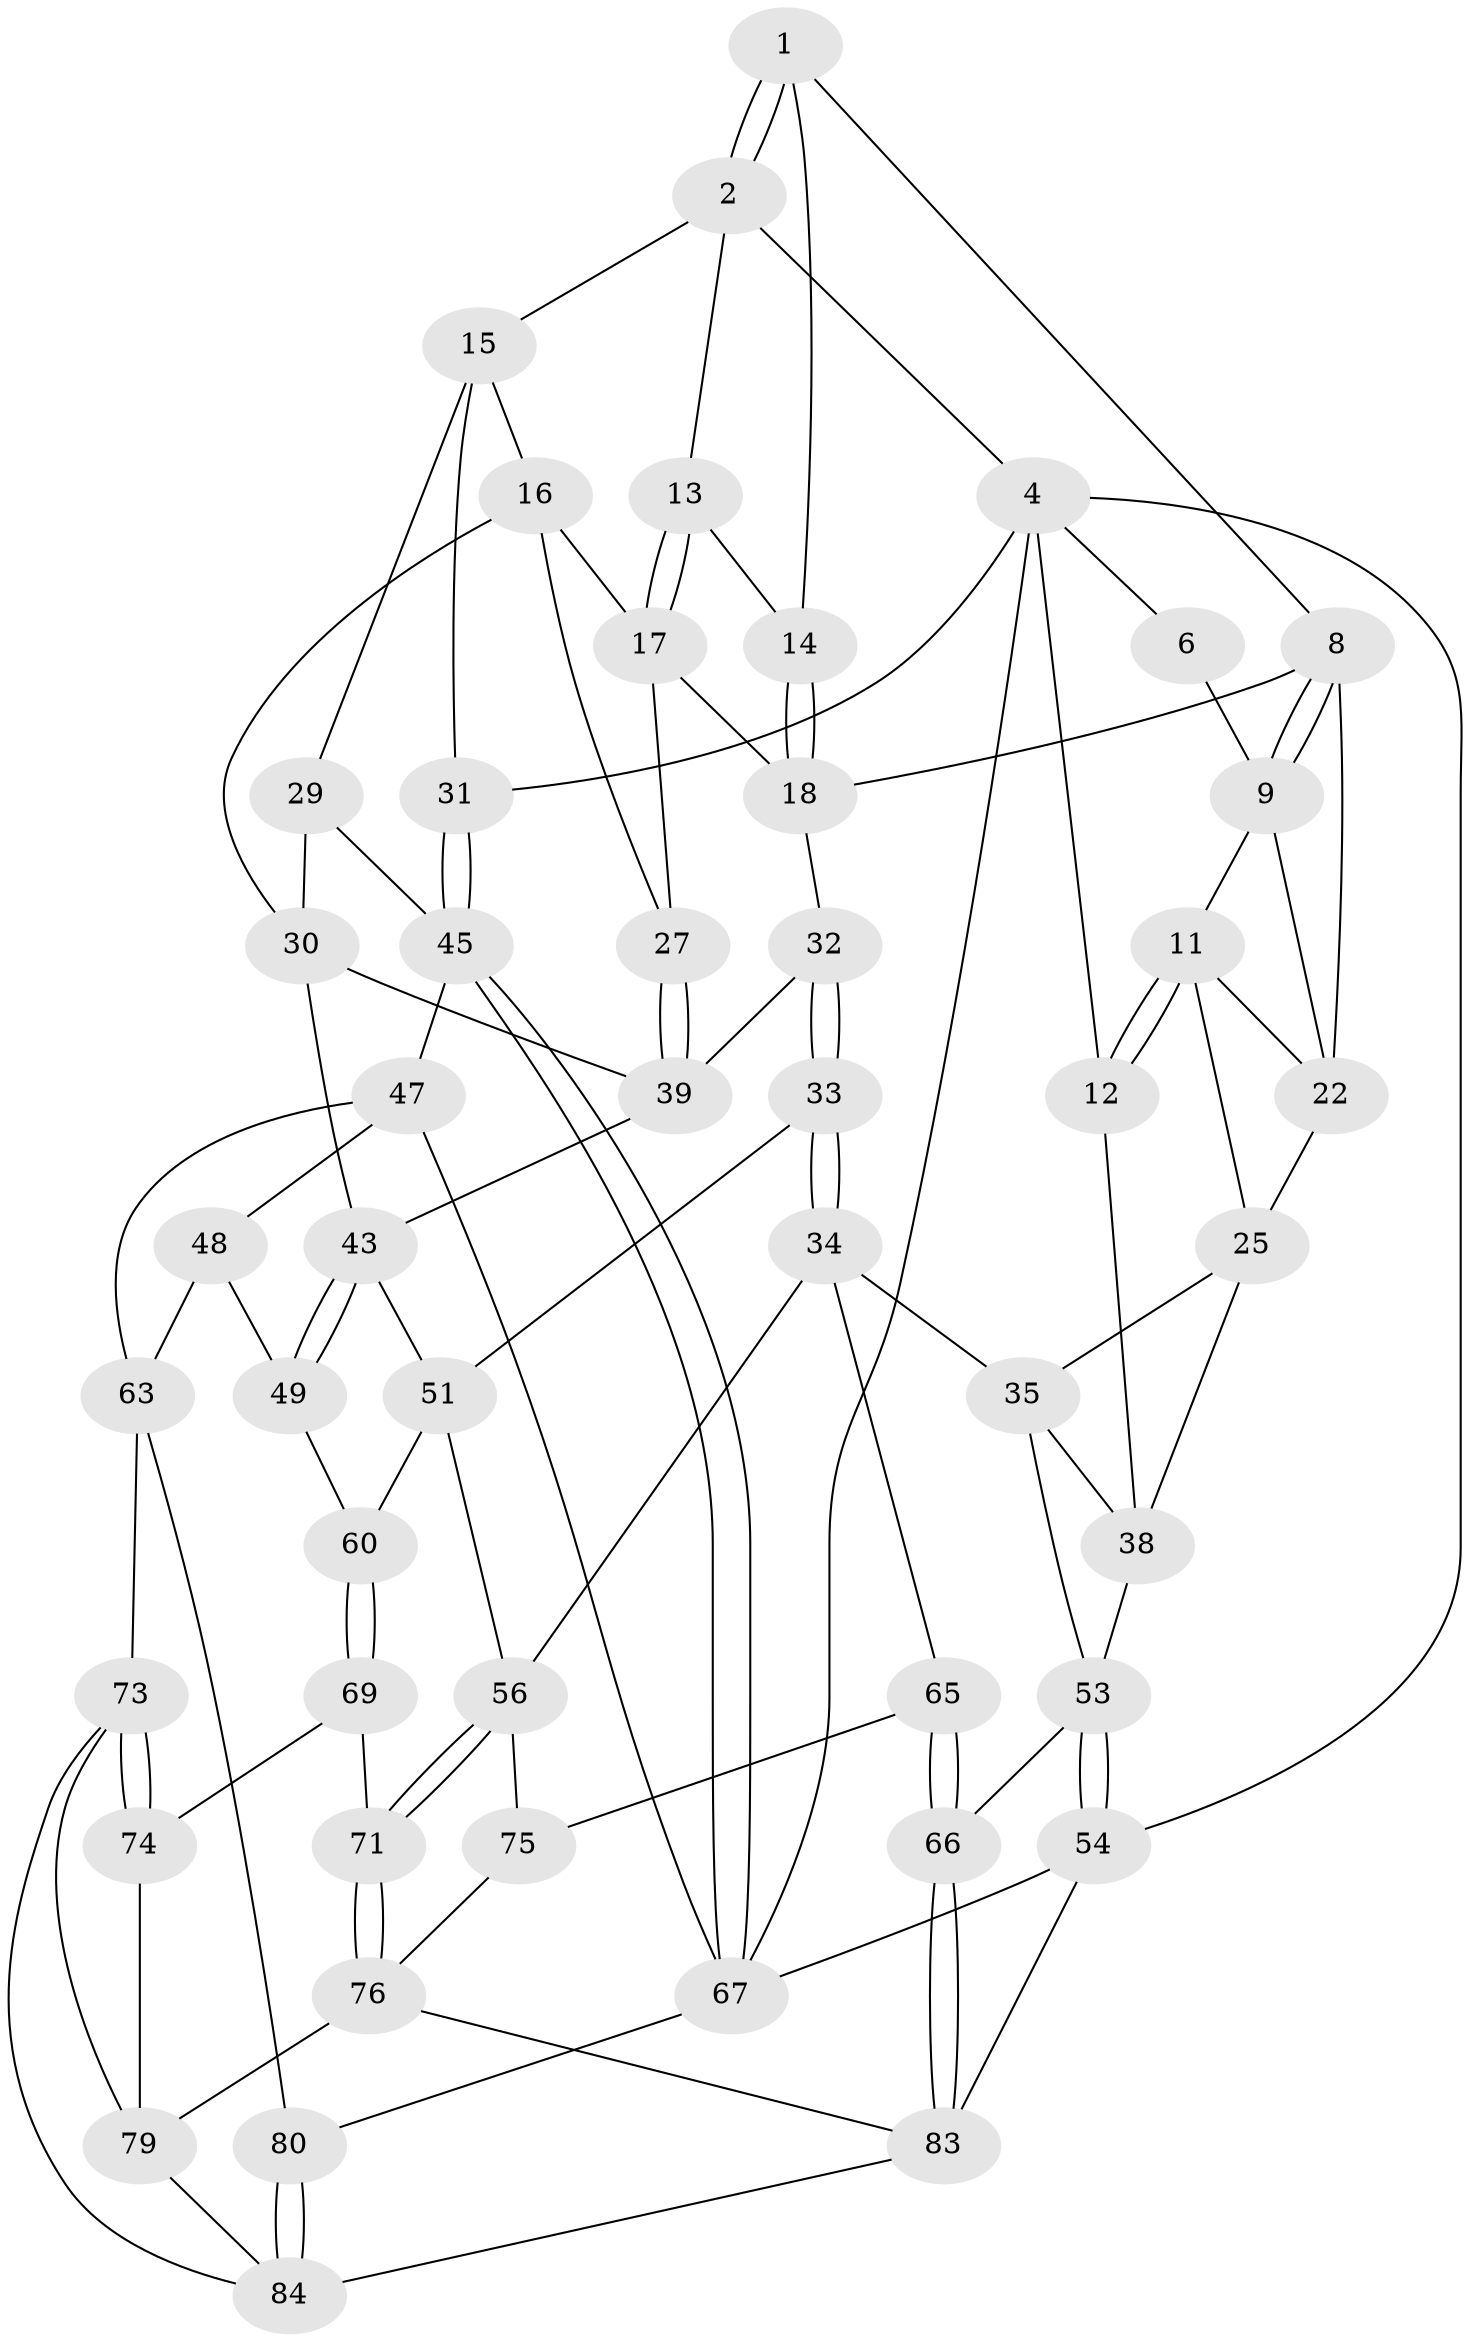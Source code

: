 // Generated by graph-tools (version 1.1) at 2025/24/03/03/25 07:24:31]
// undirected, 50 vertices, 110 edges
graph export_dot {
graph [start="1"]
  node [color=gray90,style=filled];
  1 [pos="+0.41579821974958625+0",super="+7"];
  2 [pos="+0.73108469850575+0",super="+3"];
  4 [pos="+1+0",super="+5"];
  6 [pos="+0.2220954989689274+0"];
  8 [pos="+0.3489053465818202+0.07335742048422907",super="+20"];
  9 [pos="+0.251969579865493+0.05721199175208456",super="+10"];
  11 [pos="+0+0.05499188906637098",super="+23"];
  12 [pos="+0+0.034754992399514545"];
  13 [pos="+0.6391216440685957+0"];
  14 [pos="+0.4855616898195441+0.07561864846226647"];
  15 [pos="+0.8331764712195882+0.03020519281058885",super="+28"];
  16 [pos="+0.6395938254183144+0.16508378609489816",super="+26"];
  17 [pos="+0.6021608751706757+0.12646916276416745",super="+21"];
  18 [pos="+0.47156709605743563+0.19032304313046436",super="+19"];
  22 [pos="+0.25113804044431565+0.05840448956463009",super="+24"];
  25 [pos="+0.21287402793688215+0.22359717331042003",super="+37"];
  27 [pos="+0.6187149684907796+0.24122596263322063"];
  29 [pos="+0.8350935695003391+0.18258615880344567"];
  30 [pos="+0.7963980494044836+0.22456729453088978",super="+42"];
  31 [pos="+1+0.1970590028954406"];
  32 [pos="+0.44013997500851226+0.2250151920786669",super="+41"];
  33 [pos="+0.315485198009062+0.3602122686133949",super="+50"];
  34 [pos="+0.26165199644853027+0.404152303842995",super="+58"];
  35 [pos="+0.24923727128133294+0.39867919808294494",super="+36"];
  38 [pos="+0+0.055069473901635274",super="+52"];
  39 [pos="+0.617121579920309+0.26633146946608827",super="+40"];
  43 [pos="+0.7474091118164076+0.4020542478398449",super="+44"];
  45 [pos="+1+0.41906826523007257",super="+46"];
  47 [pos="+0.7795290101688369+0.4298548071585962",super="+62"];
  48 [pos="+0.7721787239706515+0.42595354827871207",super="+61"];
  49 [pos="+0.7572893252818608+0.41611415895927567",super="+59"];
  51 [pos="+0.5487460991087053+0.4253824224717913",super="+55"];
  53 [pos="+0+0.6926373026169732",super="+64"];
  54 [pos="+0+1"];
  56 [pos="+0.3966191647359242+0.5643126761527671",super="+57"];
  60 [pos="+0.6048431706126423+0.6145292882697377"];
  63 [pos="+0.7765098958480485+0.7023973866982104",super="+72"];
  65 [pos="+0.11324293700389274+0.7080169368937751"];
  66 [pos="+0.07673435228018678+0.711997829633288"];
  67 [pos="+1+0.6018920369564222",super="+68"];
  69 [pos="+0.5872196234315583+0.6875146430625763",super="+70"];
  71 [pos="+0.42292813457284156+0.7242507023404651"];
  73 [pos="+0.6324111176340337+0.7957762584717776",super="+81"];
  74 [pos="+0.6007024179634738+0.7615909717773951",super="+78"];
  75 [pos="+0.18736642154425637+0.7120149985173129"];
  76 [pos="+0.32723611698794525+0.8245262451703698",super="+77"];
  79 [pos="+0.5002509824299363+0.8571646486135674",super="+82"];
  80 [pos="+1+1"];
  83 [pos="+0.2937089274390661+1",super="+86"];
  84 [pos="+0.833895453476863+1",super="+85"];
  1 -- 2;
  1 -- 2;
  1 -- 8;
  1 -- 14;
  2 -- 13;
  2 -- 4;
  2 -- 15;
  4 -- 31;
  4 -- 67;
  4 -- 12;
  4 -- 54;
  4 -- 6;
  6 -- 9;
  8 -- 9;
  8 -- 9;
  8 -- 22;
  8 -- 18;
  9 -- 22;
  9 -- 11;
  11 -- 12;
  11 -- 12;
  11 -- 25;
  11 -- 22;
  12 -- 38;
  13 -- 14;
  13 -- 17;
  13 -- 17;
  14 -- 18;
  14 -- 18;
  15 -- 16;
  15 -- 31;
  15 -- 29;
  16 -- 17;
  16 -- 27;
  16 -- 30;
  17 -- 18;
  17 -- 27;
  18 -- 32;
  22 -- 25;
  25 -- 38;
  25 -- 35;
  27 -- 39;
  27 -- 39;
  29 -- 30;
  29 -- 45;
  30 -- 43;
  30 -- 39;
  31 -- 45;
  31 -- 45;
  32 -- 33 [weight=2];
  32 -- 33;
  32 -- 39;
  33 -- 34;
  33 -- 34;
  33 -- 51;
  34 -- 35;
  34 -- 56;
  34 -- 65;
  35 -- 53;
  35 -- 38;
  38 -- 53;
  39 -- 43;
  43 -- 49;
  43 -- 49;
  43 -- 51;
  45 -- 67;
  45 -- 67;
  45 -- 47;
  47 -- 48;
  47 -- 67;
  47 -- 63;
  48 -- 49 [weight=2];
  48 -- 63;
  49 -- 60;
  51 -- 56;
  51 -- 60;
  53 -- 54;
  53 -- 54;
  53 -- 66;
  54 -- 67;
  54 -- 83;
  56 -- 71;
  56 -- 71;
  56 -- 75;
  60 -- 69;
  60 -- 69;
  63 -- 80;
  63 -- 73;
  65 -- 66;
  65 -- 66;
  65 -- 75;
  66 -- 83;
  66 -- 83;
  67 -- 80;
  69 -- 74 [weight=2];
  69 -- 71;
  71 -- 76;
  71 -- 76;
  73 -- 74;
  73 -- 74;
  73 -- 84;
  73 -- 79;
  74 -- 79;
  75 -- 76;
  76 -- 79;
  76 -- 83;
  79 -- 84;
  80 -- 84;
  80 -- 84;
  83 -- 84;
}
